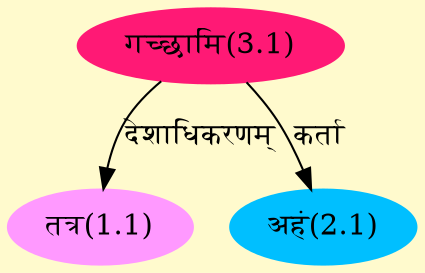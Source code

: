 digraph G{
rankdir=BT;
 compound=true;
 bgcolor="lemonchiffon1";
Node1_1 [style=filled, color="#FF99FF" label = "तत्र(1.1)"]
Node3_1 [style=filled, color="#FF1975" label = "गच्छामि(3.1)"]
Node2_1 [style=filled, color="#00BFFF" label = "अहं(2.1)"]
/* Start of Relations section */

Node1_1 -> Node3_1 [  label="देशाधिकरणम्"  dir="back" ]
Node2_1 -> Node3_1 [  label="कर्ता"  dir="back" ]
}
